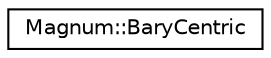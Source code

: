 digraph "圖形化之類別階層"
{
  edge [fontname="Helvetica",fontsize="10",labelfontname="Helvetica",labelfontsize="10"];
  node [fontname="Helvetica",fontsize="10",shape=record];
  rankdir="LR";
  Node1 [label="Magnum::BaryCentric",height=0.2,width=0.4,color="black", fillcolor="white", style="filled",URL="$class_magnum_1_1_bary_centric.html"];
}
